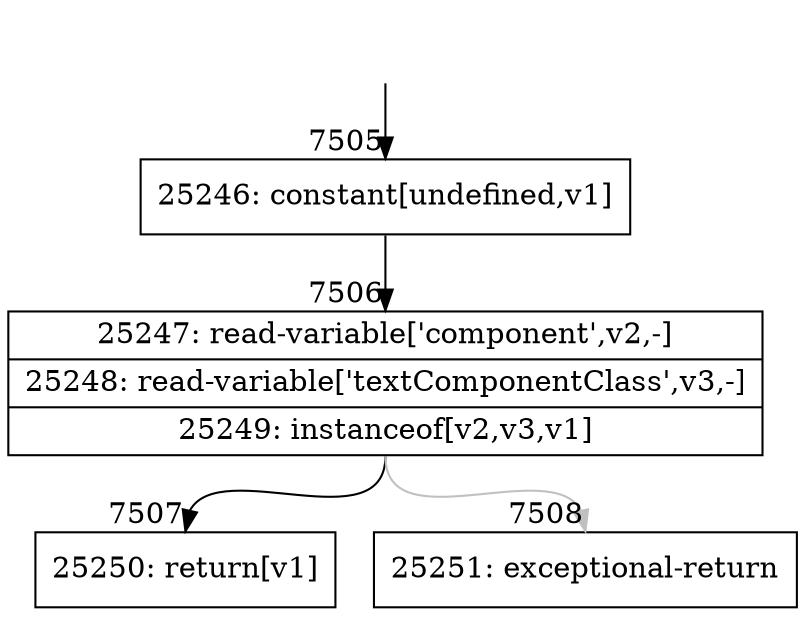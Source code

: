 digraph {
rankdir="TD"
BB_entry524[shape=none,label=""];
BB_entry524 -> BB7505 [tailport=s, headport=n, headlabel="    7505"]
BB7505 [shape=record label="{25246: constant[undefined,v1]}" ] 
BB7505 -> BB7506 [tailport=s, headport=n, headlabel="      7506"]
BB7506 [shape=record label="{25247: read-variable['component',v2,-]|25248: read-variable['textComponentClass',v3,-]|25249: instanceof[v2,v3,v1]}" ] 
BB7506 -> BB7507 [tailport=s, headport=n, headlabel="      7507"]
BB7506 -> BB7508 [tailport=s, headport=n, color=gray, headlabel="      7508"]
BB7507 [shape=record label="{25250: return[v1]}" ] 
BB7508 [shape=record label="{25251: exceptional-return}" ] 
//#$~ 13198
}
